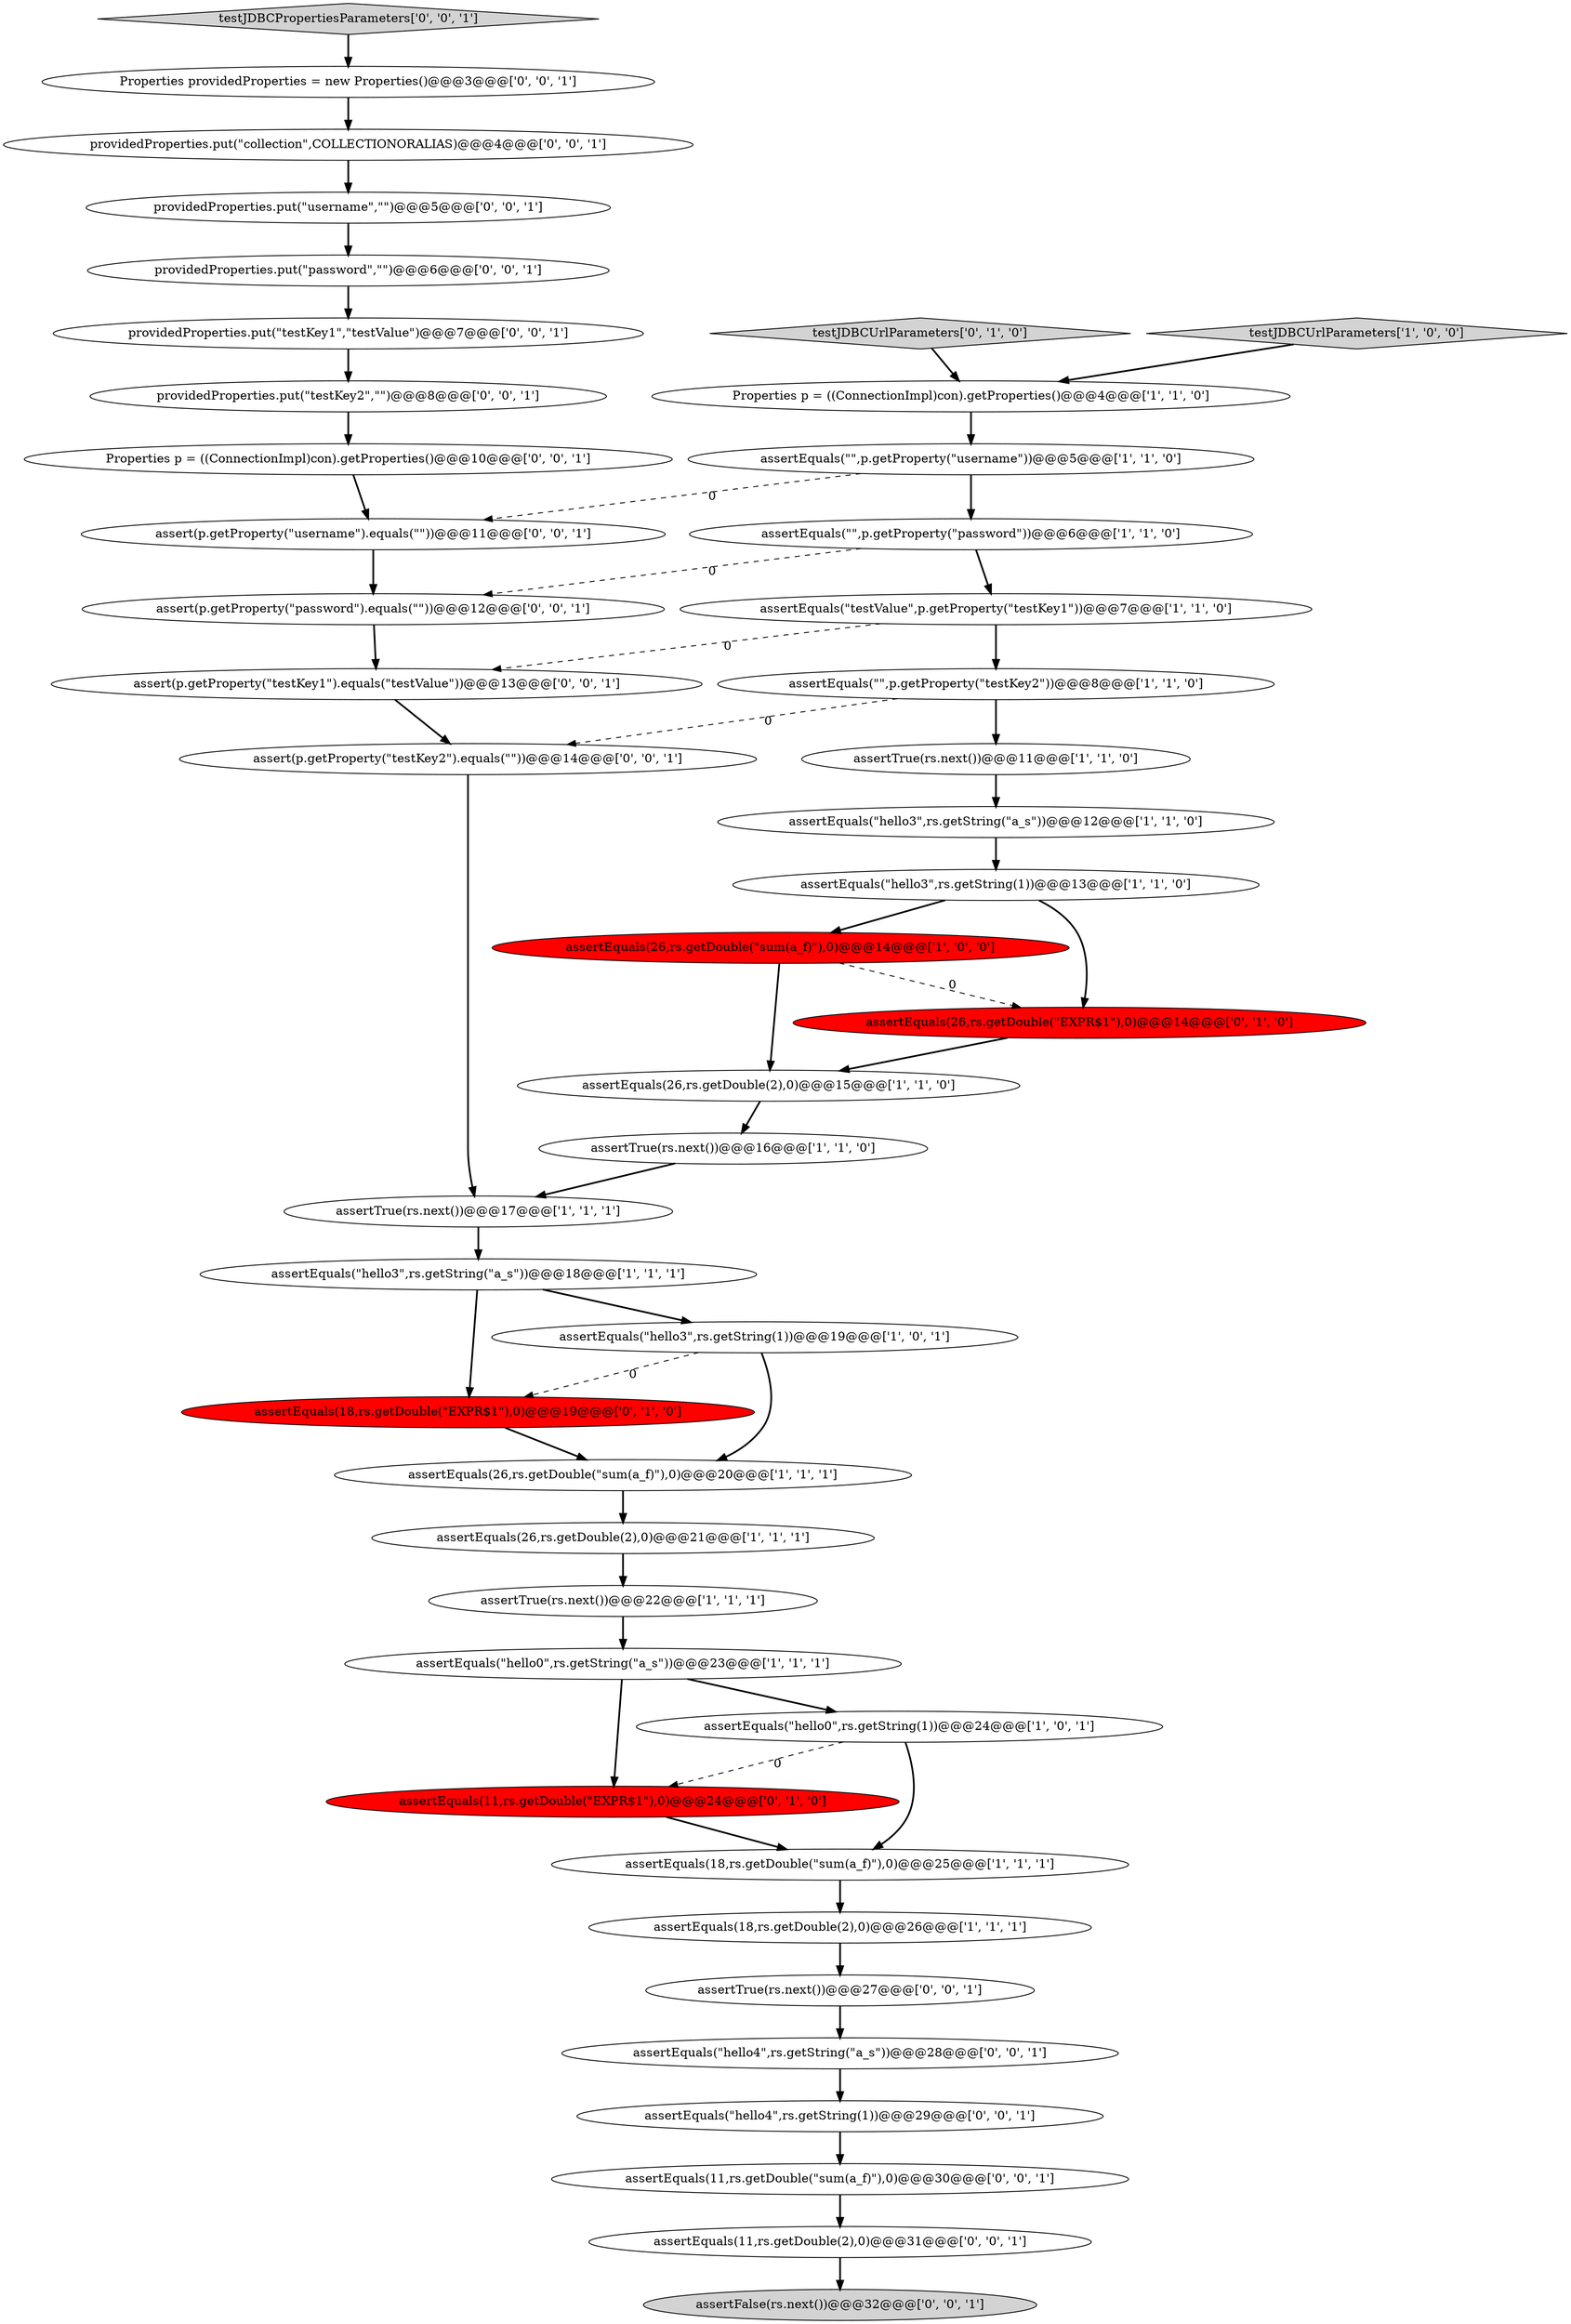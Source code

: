 digraph {
36 [style = filled, label = "testJDBCPropertiesParameters['0', '0', '1']", fillcolor = lightgray, shape = diamond image = "AAA0AAABBB3BBB"];
43 [style = filled, label = "assertEquals(11,rs.getDouble(\"sum(a_f)\"),0)@@@30@@@['0', '0', '1']", fillcolor = white, shape = ellipse image = "AAA0AAABBB3BBB"];
41 [style = filled, label = "assertFalse(rs.next())@@@32@@@['0', '0', '1']", fillcolor = lightgray, shape = ellipse image = "AAA0AAABBB3BBB"];
29 [style = filled, label = "assert(p.getProperty(\"testKey2\").equals(\"\"))@@@14@@@['0', '0', '1']", fillcolor = white, shape = ellipse image = "AAA0AAABBB3BBB"];
42 [style = filled, label = "providedProperties.put(\"username\",\"\")@@@5@@@['0', '0', '1']", fillcolor = white, shape = ellipse image = "AAA0AAABBB3BBB"];
27 [style = filled, label = "assertEquals(\"hello4\",rs.getString(1))@@@29@@@['0', '0', '1']", fillcolor = white, shape = ellipse image = "AAA0AAABBB3BBB"];
16 [style = filled, label = "assertEquals(\"hello3\",rs.getString(\"a_s\"))@@@18@@@['1', '1', '1']", fillcolor = white, shape = ellipse image = "AAA0AAABBB1BBB"];
18 [style = filled, label = "assertEquals(\"hello3\",rs.getString(\"a_s\"))@@@12@@@['1', '1', '0']", fillcolor = white, shape = ellipse image = "AAA0AAABBB1BBB"];
13 [style = filled, label = "assertEquals(\"hello3\",rs.getString(1))@@@13@@@['1', '1', '0']", fillcolor = white, shape = ellipse image = "AAA0AAABBB1BBB"];
38 [style = filled, label = "assertEquals(\"hello4\",rs.getString(\"a_s\"))@@@28@@@['0', '0', '1']", fillcolor = white, shape = ellipse image = "AAA0AAABBB3BBB"];
25 [style = filled, label = "assertEquals(18,rs.getDouble(\"EXPR$1\"),0)@@@19@@@['0', '1', '0']", fillcolor = red, shape = ellipse image = "AAA1AAABBB2BBB"];
32 [style = filled, label = "providedProperties.put(\"testKey1\",\"testValue\")@@@7@@@['0', '0', '1']", fillcolor = white, shape = ellipse image = "AAA0AAABBB3BBB"];
9 [style = filled, label = "assertEquals(18,rs.getDouble(2),0)@@@26@@@['1', '1', '1']", fillcolor = white, shape = ellipse image = "AAA0AAABBB1BBB"];
12 [style = filled, label = "assertEquals(\"hello3\",rs.getString(1))@@@19@@@['1', '0', '1']", fillcolor = white, shape = ellipse image = "AAA0AAABBB1BBB"];
34 [style = filled, label = "assert(p.getProperty(\"testKey1\").equals(\"testValue\"))@@@13@@@['0', '0', '1']", fillcolor = white, shape = ellipse image = "AAA0AAABBB3BBB"];
35 [style = filled, label = "assertEquals(11,rs.getDouble(2),0)@@@31@@@['0', '0', '1']", fillcolor = white, shape = ellipse image = "AAA0AAABBB3BBB"];
7 [style = filled, label = "assertTrue(rs.next())@@@16@@@['1', '1', '0']", fillcolor = white, shape = ellipse image = "AAA0AAABBB1BBB"];
20 [style = filled, label = "assertEquals(26,rs.getDouble(\"sum(a_f)\"),0)@@@14@@@['1', '0', '0']", fillcolor = red, shape = ellipse image = "AAA1AAABBB1BBB"];
19 [style = filled, label = "assertEquals(\"hello0\",rs.getString(\"a_s\"))@@@23@@@['1', '1', '1']", fillcolor = white, shape = ellipse image = "AAA0AAABBB1BBB"];
21 [style = filled, label = "assertTrue(rs.next())@@@22@@@['1', '1', '1']", fillcolor = white, shape = ellipse image = "AAA0AAABBB1BBB"];
37 [style = filled, label = "assert(p.getProperty(\"password\").equals(\"\"))@@@12@@@['0', '0', '1']", fillcolor = white, shape = ellipse image = "AAA0AAABBB3BBB"];
3 [style = filled, label = "assertTrue(rs.next())@@@17@@@['1', '1', '1']", fillcolor = white, shape = ellipse image = "AAA0AAABBB1BBB"];
23 [style = filled, label = "assertEquals(11,rs.getDouble(\"EXPR$1\"),0)@@@24@@@['0', '1', '0']", fillcolor = red, shape = ellipse image = "AAA1AAABBB2BBB"];
40 [style = filled, label = "assert(p.getProperty(\"username\").equals(\"\"))@@@11@@@['0', '0', '1']", fillcolor = white, shape = ellipse image = "AAA0AAABBB3BBB"];
2 [style = filled, label = "assertEquals(\"\",p.getProperty(\"password\"))@@@6@@@['1', '1', '0']", fillcolor = white, shape = ellipse image = "AAA0AAABBB1BBB"];
22 [style = filled, label = "testJDBCUrlParameters['0', '1', '0']", fillcolor = lightgray, shape = diamond image = "AAA0AAABBB2BBB"];
31 [style = filled, label = "Properties providedProperties = new Properties()@@@3@@@['0', '0', '1']", fillcolor = white, shape = ellipse image = "AAA0AAABBB3BBB"];
10 [style = filled, label = "assertEquals(\"hello0\",rs.getString(1))@@@24@@@['1', '0', '1']", fillcolor = white, shape = ellipse image = "AAA0AAABBB1BBB"];
0 [style = filled, label = "assertEquals(\"\",p.getProperty(\"testKey2\"))@@@8@@@['1', '1', '0']", fillcolor = white, shape = ellipse image = "AAA0AAABBB1BBB"];
4 [style = filled, label = "Properties p = ((ConnectionImpl)con).getProperties()@@@4@@@['1', '1', '0']", fillcolor = white, shape = ellipse image = "AAA0AAABBB1BBB"];
5 [style = filled, label = "assertEquals(\"\",p.getProperty(\"username\"))@@@5@@@['1', '1', '0']", fillcolor = white, shape = ellipse image = "AAA0AAABBB1BBB"];
33 [style = filled, label = "Properties p = ((ConnectionImpl)con).getProperties()@@@10@@@['0', '0', '1']", fillcolor = white, shape = ellipse image = "AAA0AAABBB3BBB"];
14 [style = filled, label = "assertEquals(26,rs.getDouble(2),0)@@@15@@@['1', '1', '0']", fillcolor = white, shape = ellipse image = "AAA0AAABBB1BBB"];
28 [style = filled, label = "providedProperties.put(\"testKey2\",\"\")@@@8@@@['0', '0', '1']", fillcolor = white, shape = ellipse image = "AAA0AAABBB3BBB"];
1 [style = filled, label = "assertTrue(rs.next())@@@11@@@['1', '1', '0']", fillcolor = white, shape = ellipse image = "AAA0AAABBB1BBB"];
24 [style = filled, label = "assertEquals(26,rs.getDouble(\"EXPR$1\"),0)@@@14@@@['0', '1', '0']", fillcolor = red, shape = ellipse image = "AAA1AAABBB2BBB"];
26 [style = filled, label = "providedProperties.put(\"password\",\"\")@@@6@@@['0', '0', '1']", fillcolor = white, shape = ellipse image = "AAA0AAABBB3BBB"];
6 [style = filled, label = "assertEquals(\"testValue\",p.getProperty(\"testKey1\"))@@@7@@@['1', '1', '0']", fillcolor = white, shape = ellipse image = "AAA0AAABBB1BBB"];
8 [style = filled, label = "assertEquals(26,rs.getDouble(2),0)@@@21@@@['1', '1', '1']", fillcolor = white, shape = ellipse image = "AAA0AAABBB1BBB"];
30 [style = filled, label = "assertTrue(rs.next())@@@27@@@['0', '0', '1']", fillcolor = white, shape = ellipse image = "AAA0AAABBB3BBB"];
15 [style = filled, label = "assertEquals(18,rs.getDouble(\"sum(a_f)\"),0)@@@25@@@['1', '1', '1']", fillcolor = white, shape = ellipse image = "AAA0AAABBB1BBB"];
39 [style = filled, label = "providedProperties.put(\"collection\",COLLECTIONORALIAS)@@@4@@@['0', '0', '1']", fillcolor = white, shape = ellipse image = "AAA0AAABBB3BBB"];
11 [style = filled, label = "assertEquals(26,rs.getDouble(\"sum(a_f)\"),0)@@@20@@@['1', '1', '1']", fillcolor = white, shape = ellipse image = "AAA0AAABBB1BBB"];
17 [style = filled, label = "testJDBCUrlParameters['1', '0', '0']", fillcolor = lightgray, shape = diamond image = "AAA0AAABBB1BBB"];
34->29 [style = bold, label=""];
42->26 [style = bold, label=""];
30->38 [style = bold, label=""];
10->15 [style = bold, label=""];
13->24 [style = bold, label=""];
26->32 [style = bold, label=""];
21->19 [style = bold, label=""];
27->43 [style = bold, label=""];
35->41 [style = bold, label=""];
2->6 [style = bold, label=""];
29->3 [style = bold, label=""];
36->31 [style = bold, label=""];
12->11 [style = bold, label=""];
23->15 [style = bold, label=""];
38->27 [style = bold, label=""];
19->10 [style = bold, label=""];
1->18 [style = bold, label=""];
20->14 [style = bold, label=""];
6->0 [style = bold, label=""];
16->25 [style = bold, label=""];
9->30 [style = bold, label=""];
5->40 [style = dashed, label="0"];
6->34 [style = dashed, label="0"];
3->16 [style = bold, label=""];
7->3 [style = bold, label=""];
14->7 [style = bold, label=""];
24->14 [style = bold, label=""];
22->4 [style = bold, label=""];
5->2 [style = bold, label=""];
12->25 [style = dashed, label="0"];
33->40 [style = bold, label=""];
28->33 [style = bold, label=""];
43->35 [style = bold, label=""];
15->9 [style = bold, label=""];
25->11 [style = bold, label=""];
0->1 [style = bold, label=""];
19->23 [style = bold, label=""];
37->34 [style = bold, label=""];
20->24 [style = dashed, label="0"];
2->37 [style = dashed, label="0"];
0->29 [style = dashed, label="0"];
18->13 [style = bold, label=""];
8->21 [style = bold, label=""];
11->8 [style = bold, label=""];
31->39 [style = bold, label=""];
10->23 [style = dashed, label="0"];
39->42 [style = bold, label=""];
32->28 [style = bold, label=""];
4->5 [style = bold, label=""];
16->12 [style = bold, label=""];
17->4 [style = bold, label=""];
40->37 [style = bold, label=""];
13->20 [style = bold, label=""];
}

